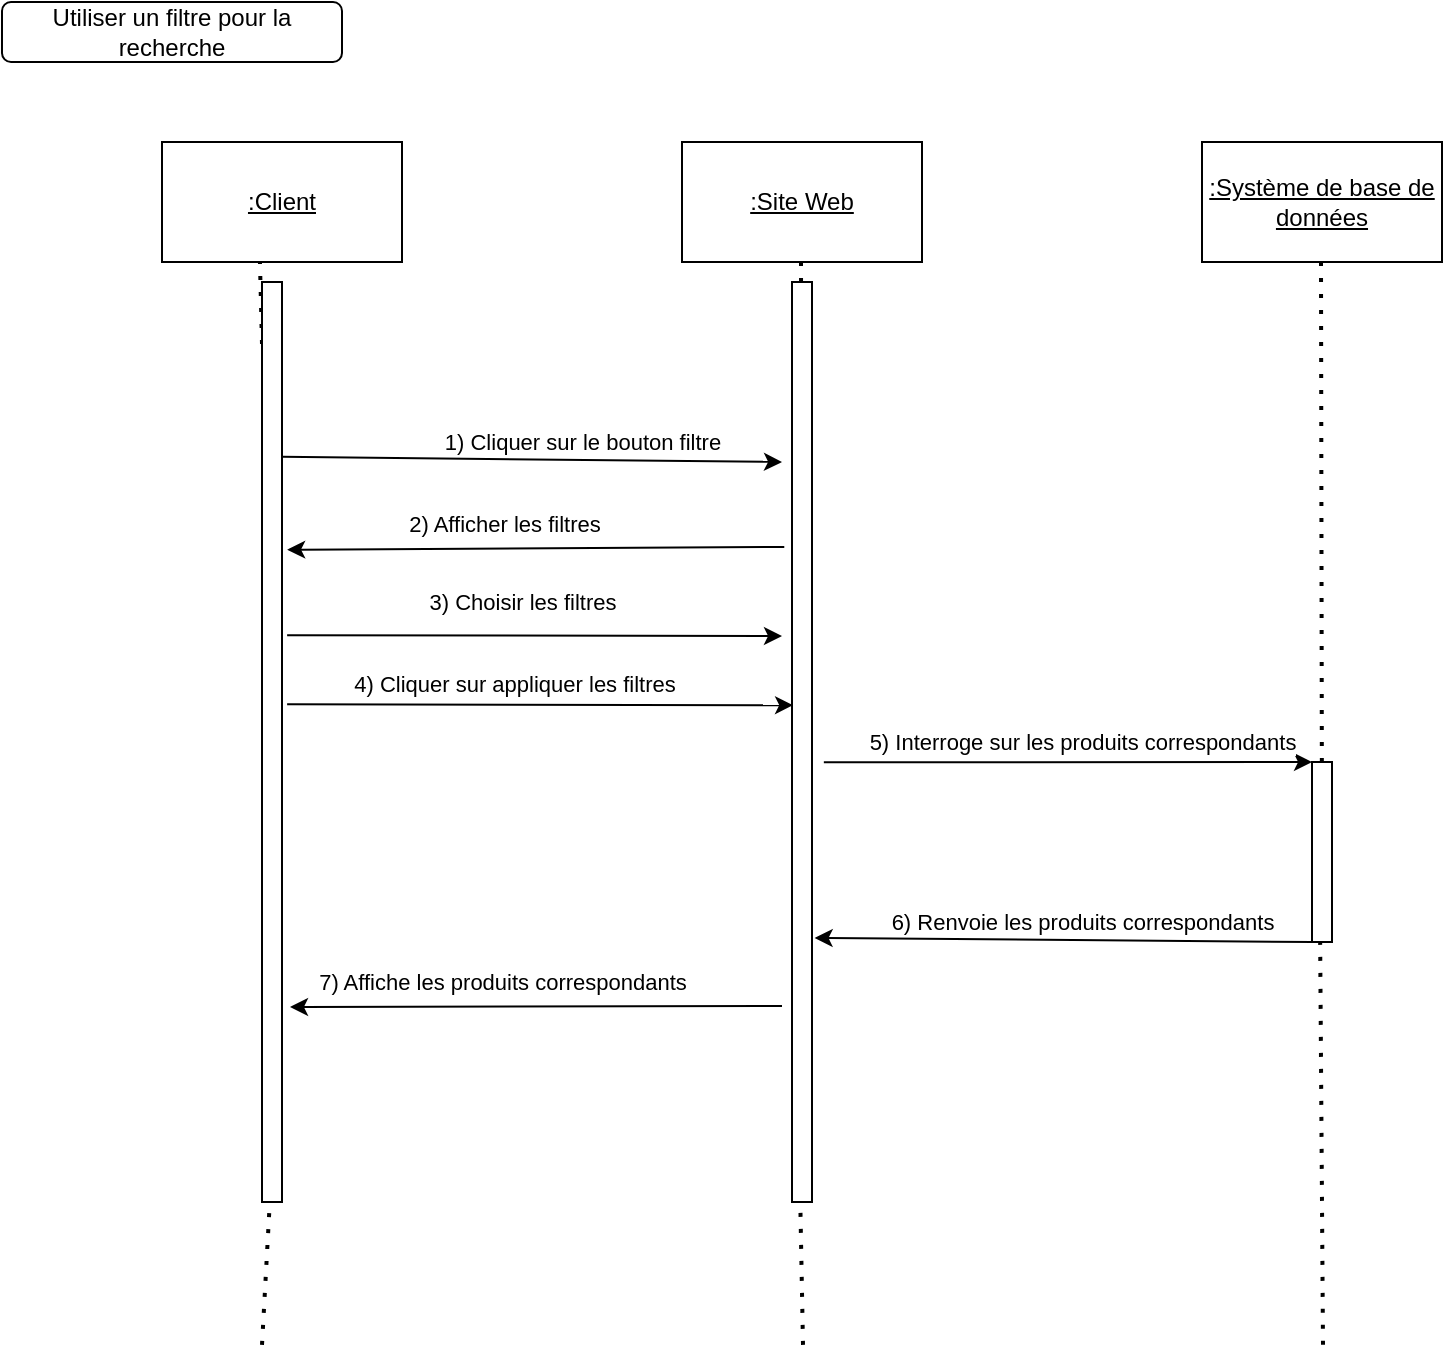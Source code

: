 <mxfile version="21.4.0" type="github">
  <diagram name="Page-1" id="FK4kt72VOiubtQufLutG">
    <mxGraphModel dx="1434" dy="764" grid="1" gridSize="10" guides="1" tooltips="1" connect="1" arrows="1" fold="1" page="1" pageScale="1" pageWidth="827" pageHeight="1169" math="0" shadow="0">
      <root>
        <mxCell id="0" />
        <mxCell id="1" parent="0" />
        <mxCell id="iXSwT5H_rE35bHHJK52_-1" value="&lt;u&gt;:Client&lt;/u&gt;" style="rounded=0;whiteSpace=wrap;html=1;" parent="1" vertex="1">
          <mxGeometry x="110" y="160" width="120" height="60" as="geometry" />
        </mxCell>
        <mxCell id="iXSwT5H_rE35bHHJK52_-2" value="&lt;u&gt;:Site Web&lt;/u&gt;" style="rounded=0;whiteSpace=wrap;html=1;" parent="1" vertex="1">
          <mxGeometry x="370" y="160" width="120" height="60" as="geometry" />
        </mxCell>
        <mxCell id="iXSwT5H_rE35bHHJK52_-3" value="&lt;u&gt;:Système de base de données&lt;/u&gt;" style="rounded=0;whiteSpace=wrap;html=1;" parent="1" vertex="1">
          <mxGeometry x="630" y="160" width="120" height="60" as="geometry" />
        </mxCell>
        <mxCell id="iXSwT5H_rE35bHHJK52_-5" value="Utiliser un filtre pour la recherche" style="rounded=1;whiteSpace=wrap;html=1;" parent="1" vertex="1">
          <mxGeometry x="30" y="90" width="170" height="30" as="geometry" />
        </mxCell>
        <mxCell id="iXSwT5H_rE35bHHJK52_-6" value="" style="endArrow=none;dashed=1;html=1;dashPattern=1 3;strokeWidth=2;rounded=0;entryX=0.408;entryY=0.993;entryDx=0;entryDy=0;entryPerimeter=0;" parent="1" source="iXSwT5H_rE35bHHJK52_-9" target="iXSwT5H_rE35bHHJK52_-1" edge="1">
          <mxGeometry width="50" height="50" relative="1" as="geometry">
            <mxPoint x="160" y="761.429" as="sourcePoint" />
            <mxPoint x="480" y="350" as="targetPoint" />
          </mxGeometry>
        </mxCell>
        <mxCell id="iXSwT5H_rE35bHHJK52_-7" value="" style="endArrow=none;dashed=1;html=1;dashPattern=1 3;strokeWidth=2;rounded=0;entryX=0.408;entryY=0.993;entryDx=0;entryDy=0;entryPerimeter=0;" parent="1" source="iXSwT5H_rE35bHHJK52_-15" edge="1">
          <mxGeometry width="50" height="50" relative="1" as="geometry">
            <mxPoint x="430.5" y="761.429" as="sourcePoint" />
            <mxPoint x="429.5" y="220" as="targetPoint" />
          </mxGeometry>
        </mxCell>
        <mxCell id="iXSwT5H_rE35bHHJK52_-8" value="" style="endArrow=none;dashed=1;html=1;dashPattern=1 3;strokeWidth=2;rounded=0;entryX=0.408;entryY=0.993;entryDx=0;entryDy=0;entryPerimeter=0;" parent="1" source="iXSwT5H_rE35bHHJK52_-39" edge="1">
          <mxGeometry width="50" height="50" relative="1" as="geometry">
            <mxPoint x="690.5" y="761.429" as="sourcePoint" />
            <mxPoint x="689.5" y="220" as="targetPoint" />
          </mxGeometry>
        </mxCell>
        <mxCell id="iXSwT5H_rE35bHHJK52_-13" value="" style="endArrow=none;dashed=1;html=1;dashPattern=1 3;strokeWidth=2;rounded=0;entryX=0.408;entryY=0.993;entryDx=0;entryDy=0;entryPerimeter=0;" parent="1" target="iXSwT5H_rE35bHHJK52_-9" edge="1">
          <mxGeometry width="50" height="50" relative="1" as="geometry">
            <mxPoint x="160" y="761.429" as="sourcePoint" />
            <mxPoint x="159" y="220" as="targetPoint" />
          </mxGeometry>
        </mxCell>
        <mxCell id="iXSwT5H_rE35bHHJK52_-9" value="" style="rounded=0;whiteSpace=wrap;html=1;" parent="1" vertex="1">
          <mxGeometry x="160" y="230" width="10" height="460" as="geometry" />
        </mxCell>
        <mxCell id="iXSwT5H_rE35bHHJK52_-14" value="1) Cliquer sur le bouton filtre" style="endArrow=classic;html=1;rounded=0;exitX=0.971;exitY=0.19;exitDx=0;exitDy=0;exitPerimeter=0;" parent="1" source="iXSwT5H_rE35bHHJK52_-9" edge="1">
          <mxGeometry x="0.2" y="9" width="50" height="50" relative="1" as="geometry">
            <mxPoint x="430" y="380" as="sourcePoint" />
            <mxPoint x="420" y="320" as="targetPoint" />
            <mxPoint as="offset" />
          </mxGeometry>
        </mxCell>
        <mxCell id="iXSwT5H_rE35bHHJK52_-16" value="" style="endArrow=none;dashed=1;html=1;dashPattern=1 3;strokeWidth=2;rounded=0;entryX=0.408;entryY=0.993;entryDx=0;entryDy=0;entryPerimeter=0;" parent="1" target="iXSwT5H_rE35bHHJK52_-15" edge="1">
          <mxGeometry width="50" height="50" relative="1" as="geometry">
            <mxPoint x="430.5" y="761.429" as="sourcePoint" />
            <mxPoint x="429.5" y="220" as="targetPoint" />
          </mxGeometry>
        </mxCell>
        <mxCell id="iXSwT5H_rE35bHHJK52_-15" value="" style="rounded=0;whiteSpace=wrap;html=1;" parent="1" vertex="1">
          <mxGeometry x="425" y="230" width="10" height="460" as="geometry" />
        </mxCell>
        <mxCell id="iXSwT5H_rE35bHHJK52_-17" value="" style="endArrow=classic;html=1;rounded=0;exitX=-0.386;exitY=0.288;exitDx=0;exitDy=0;exitPerimeter=0;entryX=1.257;entryY=0.291;entryDx=0;entryDy=0;entryPerimeter=0;" parent="1" source="iXSwT5H_rE35bHHJK52_-15" target="iXSwT5H_rE35bHHJK52_-9" edge="1">
          <mxGeometry width="50" height="50" relative="1" as="geometry">
            <mxPoint x="430" y="260" as="sourcePoint" />
            <mxPoint x="480" y="210" as="targetPoint" />
          </mxGeometry>
        </mxCell>
        <mxCell id="iXSwT5H_rE35bHHJK52_-18" value="2) Afficher les filtres" style="edgeLabel;html=1;align=center;verticalAlign=middle;resizable=0;points=[];" parent="iXSwT5H_rE35bHHJK52_-17" vertex="1" connectable="0">
          <mxGeometry x="0.155" y="2" relative="1" as="geometry">
            <mxPoint x="3" y="-15" as="offset" />
          </mxGeometry>
        </mxCell>
        <mxCell id="iXSwT5H_rE35bHHJK52_-19" value="3) Choisir les filtres" style="endArrow=classic;html=1;rounded=0;exitX=1.257;exitY=0.384;exitDx=0;exitDy=0;exitPerimeter=0;" parent="1" source="iXSwT5H_rE35bHHJK52_-9" edge="1">
          <mxGeometry x="-0.051" y="17" width="50" height="50" relative="1" as="geometry">
            <mxPoint x="430" y="450" as="sourcePoint" />
            <mxPoint x="420" y="407" as="targetPoint" />
            <mxPoint as="offset" />
          </mxGeometry>
        </mxCell>
        <mxCell id="iXSwT5H_rE35bHHJK52_-23" value="" style="endArrow=classic;html=1;rounded=0;exitX=1.257;exitY=0.459;exitDx=0;exitDy=0;exitPerimeter=0;entryX=0.054;entryY=0.46;entryDx=0;entryDy=0;entryPerimeter=0;" parent="1" source="iXSwT5H_rE35bHHJK52_-9" target="iXSwT5H_rE35bHHJK52_-15" edge="1">
          <mxGeometry width="50" height="50" relative="1" as="geometry">
            <mxPoint x="430" y="450" as="sourcePoint" />
            <mxPoint x="480" y="400" as="targetPoint" />
          </mxGeometry>
        </mxCell>
        <mxCell id="iXSwT5H_rE35bHHJK52_-38" value="4) Cliquer sur appliquer les filtres" style="edgeLabel;html=1;align=center;verticalAlign=middle;resizable=0;points=[];" parent="iXSwT5H_rE35bHHJK52_-23" vertex="1" connectable="0">
          <mxGeometry x="-0.101" y="3" relative="1" as="geometry">
            <mxPoint y="-8" as="offset" />
          </mxGeometry>
        </mxCell>
        <mxCell id="iXSwT5H_rE35bHHJK52_-40" value="" style="endArrow=none;dashed=1;html=1;dashPattern=1 3;strokeWidth=2;rounded=0;entryX=0.408;entryY=0.993;entryDx=0;entryDy=0;entryPerimeter=0;" parent="1" target="iXSwT5H_rE35bHHJK52_-39" edge="1">
          <mxGeometry width="50" height="50" relative="1" as="geometry">
            <mxPoint x="690.5" y="761.429" as="sourcePoint" />
            <mxPoint x="689.5" y="220" as="targetPoint" />
          </mxGeometry>
        </mxCell>
        <mxCell id="iXSwT5H_rE35bHHJK52_-39" value="" style="rounded=0;whiteSpace=wrap;html=1;" parent="1" vertex="1">
          <mxGeometry x="685" y="470" width="10" height="90" as="geometry" />
        </mxCell>
        <mxCell id="iXSwT5H_rE35bHHJK52_-41" value="5) Interroge sur les produits correspondants" style="endArrow=classic;html=1;rounded=0;entryX=0;entryY=0;entryDx=0;entryDy=0;exitX=1.592;exitY=0.522;exitDx=0;exitDy=0;exitPerimeter=0;" parent="1" source="iXSwT5H_rE35bHHJK52_-15" target="iXSwT5H_rE35bHHJK52_-39" edge="1">
          <mxGeometry x="0.058" y="10" width="50" height="50" relative="1" as="geometry">
            <mxPoint x="440" y="470" as="sourcePoint" />
            <mxPoint x="510" y="420" as="targetPoint" />
            <mxPoint as="offset" />
          </mxGeometry>
        </mxCell>
        <mxCell id="iXSwT5H_rE35bHHJK52_-42" value="6) Renvoie les produits correspondants" style="endArrow=classic;html=1;rounded=0;entryX=1.131;entryY=0.713;entryDx=0;entryDy=0;entryPerimeter=0;exitX=0;exitY=1;exitDx=0;exitDy=0;" parent="1" source="iXSwT5H_rE35bHHJK52_-39" target="iXSwT5H_rE35bHHJK52_-15" edge="1">
          <mxGeometry x="-0.075" y="-9" width="50" height="50" relative="1" as="geometry">
            <mxPoint x="460" y="470" as="sourcePoint" />
            <mxPoint x="510" y="420" as="targetPoint" />
            <mxPoint as="offset" />
          </mxGeometry>
        </mxCell>
        <mxCell id="iXSwT5H_rE35bHHJK52_-43" value="7) Affiche les produits correspondants" style="endArrow=classic;html=1;rounded=0;entryX=1.4;entryY=0.788;entryDx=0;entryDy=0;entryPerimeter=0;" parent="1" target="iXSwT5H_rE35bHHJK52_-9" edge="1">
          <mxGeometry x="0.138" y="-12" width="50" height="50" relative="1" as="geometry">
            <mxPoint x="420" y="592" as="sourcePoint" />
            <mxPoint x="446" y="568" as="targetPoint" />
            <mxPoint as="offset" />
          </mxGeometry>
        </mxCell>
      </root>
    </mxGraphModel>
  </diagram>
</mxfile>
